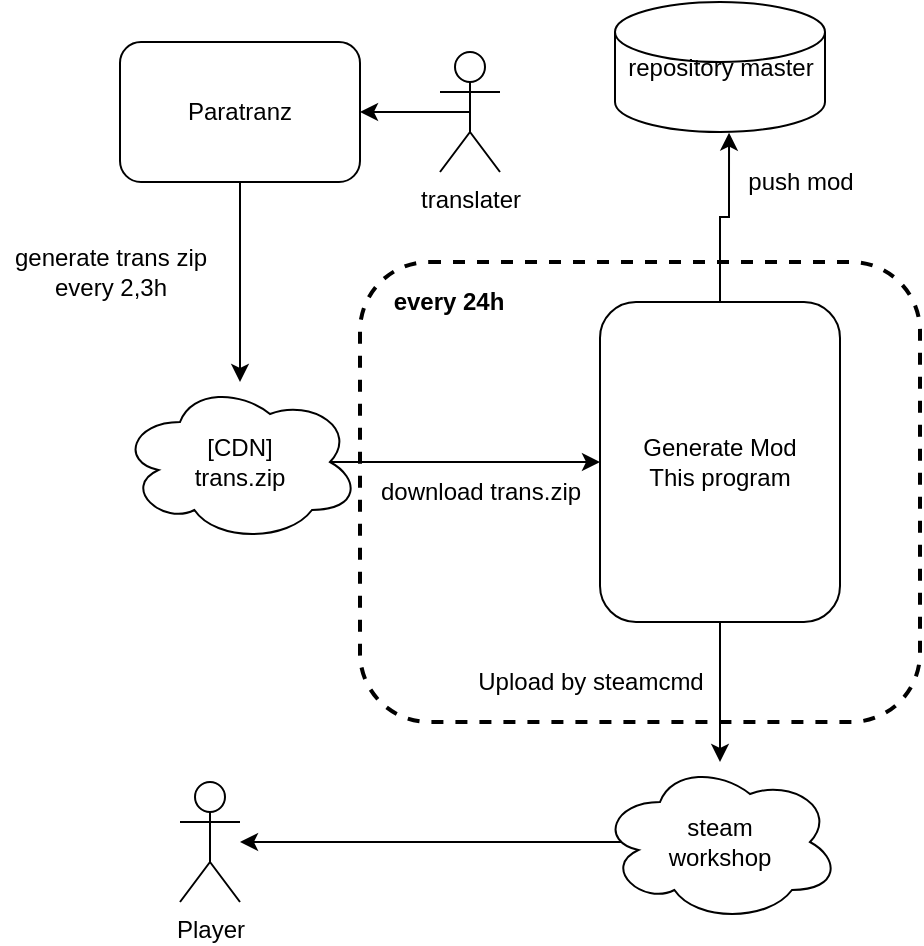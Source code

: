 <mxfile version="13.8.1" type="embed">
    <diagram id="6hGFLwfOUW9BJ-s0fimq" name="Page-1">
        <mxGraphModel dx="843" dy="598" grid="1" gridSize="10" guides="1" tooltips="1" connect="1" arrows="1" fold="1" page="1" pageScale="1" pageWidth="827" pageHeight="1169" math="0" shadow="0">
            <root>
                <mxCell id="0"/>
                <mxCell id="1" parent="0"/>
                <mxCell id="6" style="edgeStyle=orthogonalEdgeStyle;rounded=0;orthogonalLoop=1;jettySize=auto;html=1;" parent="1" source="2" target="4" edge="1">
                    <mxGeometry relative="1" as="geometry"/>
                </mxCell>
                <mxCell id="2" value="Paratranz" style="rounded=1;whiteSpace=wrap;html=1;" parent="1" vertex="1">
                    <mxGeometry x="280" y="150" width="120" height="70" as="geometry"/>
                </mxCell>
                <mxCell id="8" style="edgeStyle=orthogonalEdgeStyle;rounded=0;orthogonalLoop=1;jettySize=auto;html=1;exitX=0.875;exitY=0.5;exitDx=0;exitDy=0;exitPerimeter=0;entryX=0;entryY=0.5;entryDx=0;entryDy=0;" parent="1" source="4" target="7" edge="1">
                    <mxGeometry relative="1" as="geometry"/>
                </mxCell>
                <mxCell id="4" value="[CDN]&lt;br&gt;trans.zip" style="ellipse;shape=cloud;whiteSpace=wrap;html=1;" parent="1" vertex="1">
                    <mxGeometry x="280" y="320" width="120" height="80" as="geometry"/>
                </mxCell>
                <mxCell id="11" style="edgeStyle=orthogonalEdgeStyle;rounded=0;orthogonalLoop=1;jettySize=auto;html=1;exitX=0.5;exitY=1;exitDx=0;exitDy=0;" parent="1" source="7" target="10" edge="1">
                    <mxGeometry relative="1" as="geometry"/>
                </mxCell>
                <mxCell id="25" style="edgeStyle=orthogonalEdgeStyle;rounded=0;orthogonalLoop=1;jettySize=auto;html=1;exitX=0.5;exitY=0;exitDx=0;exitDy=0;entryX=0.543;entryY=1.005;entryDx=0;entryDy=0;entryPerimeter=0;" parent="1" source="7" target="23" edge="1">
                    <mxGeometry relative="1" as="geometry"/>
                </mxCell>
                <mxCell id="7" value="Generate Mod&lt;br&gt;This program" style="rounded=1;whiteSpace=wrap;html=1;" parent="1" vertex="1">
                    <mxGeometry x="520" y="280" width="120" height="160" as="geometry"/>
                </mxCell>
                <mxCell id="17" style="edgeStyle=orthogonalEdgeStyle;rounded=0;orthogonalLoop=1;jettySize=auto;html=1;exitX=0.875;exitY=0.5;exitDx=0;exitDy=0;exitPerimeter=0;" parent="1" source="10" target="16" edge="1">
                    <mxGeometry relative="1" as="geometry"/>
                </mxCell>
                <mxCell id="10" value="steam&lt;br&gt;workshop" style="ellipse;shape=cloud;whiteSpace=wrap;html=1;" parent="1" vertex="1">
                    <mxGeometry x="520" y="510" width="120" height="80" as="geometry"/>
                </mxCell>
                <mxCell id="12" value="generate trans zip&lt;br&gt;every 2,3h" style="text;html=1;align=center;verticalAlign=middle;resizable=0;points=[];autosize=1;" parent="1" vertex="1">
                    <mxGeometry x="220" y="250" width="110" height="30" as="geometry"/>
                </mxCell>
                <mxCell id="15" style="edgeStyle=orthogonalEdgeStyle;rounded=0;orthogonalLoop=1;jettySize=auto;html=1;exitX=0.5;exitY=0.5;exitDx=0;exitDy=0;exitPerimeter=0;entryX=1;entryY=0.5;entryDx=0;entryDy=0;" parent="1" source="14" target="2" edge="1">
                    <mxGeometry relative="1" as="geometry"/>
                </mxCell>
                <mxCell id="14" value="translater" style="shape=umlActor;verticalLabelPosition=bottom;verticalAlign=top;html=1;outlineConnect=0;" parent="1" vertex="1">
                    <mxGeometry x="440" y="155" width="30" height="60" as="geometry"/>
                </mxCell>
                <mxCell id="16" value="Player" style="shape=umlActor;verticalLabelPosition=bottom;verticalAlign=top;html=1;outlineConnect=0;" parent="1" vertex="1">
                    <mxGeometry x="310" y="520" width="30" height="60" as="geometry"/>
                </mxCell>
                <mxCell id="18" value="every 24h" style="text;html=1;align=center;verticalAlign=middle;resizable=0;points=[];autosize=1;fontStyle=1" parent="1" vertex="1">
                    <mxGeometry x="409" y="270" width="70" height="20" as="geometry"/>
                </mxCell>
                <mxCell id="19" value="" style="rounded=1;whiteSpace=wrap;html=1;fillColor=none;dashed=1;strokeWidth=2;" parent="1" vertex="1">
                    <mxGeometry x="400" y="260" width="280" height="230" as="geometry"/>
                </mxCell>
                <mxCell id="20" value="Upload by steamcmd" style="text;html=1;align=center;verticalAlign=middle;resizable=0;points=[];autosize=1;" parent="1" vertex="1">
                    <mxGeometry x="450" y="460" width="130" height="20" as="geometry"/>
                </mxCell>
                <mxCell id="21" value="download trans.zip" style="text;html=1;align=center;verticalAlign=middle;resizable=0;points=[];autosize=1;" parent="1" vertex="1">
                    <mxGeometry x="400" y="365" width="120" height="20" as="geometry"/>
                </mxCell>
                <mxCell id="23" value="repository master" style="shape=cylinder2;whiteSpace=wrap;html=1;boundedLbl=1;backgroundOutline=1;size=15;" parent="1" vertex="1">
                    <mxGeometry x="527.5" y="130" width="105" height="65" as="geometry"/>
                </mxCell>
                <mxCell id="26" value="push mod" style="text;html=1;align=center;verticalAlign=middle;resizable=0;points=[];autosize=1;" parent="1" vertex="1">
                    <mxGeometry x="585" y="210" width="70" height="20" as="geometry"/>
                </mxCell>
            </root>
        </mxGraphModel>
    </diagram>
</mxfile>